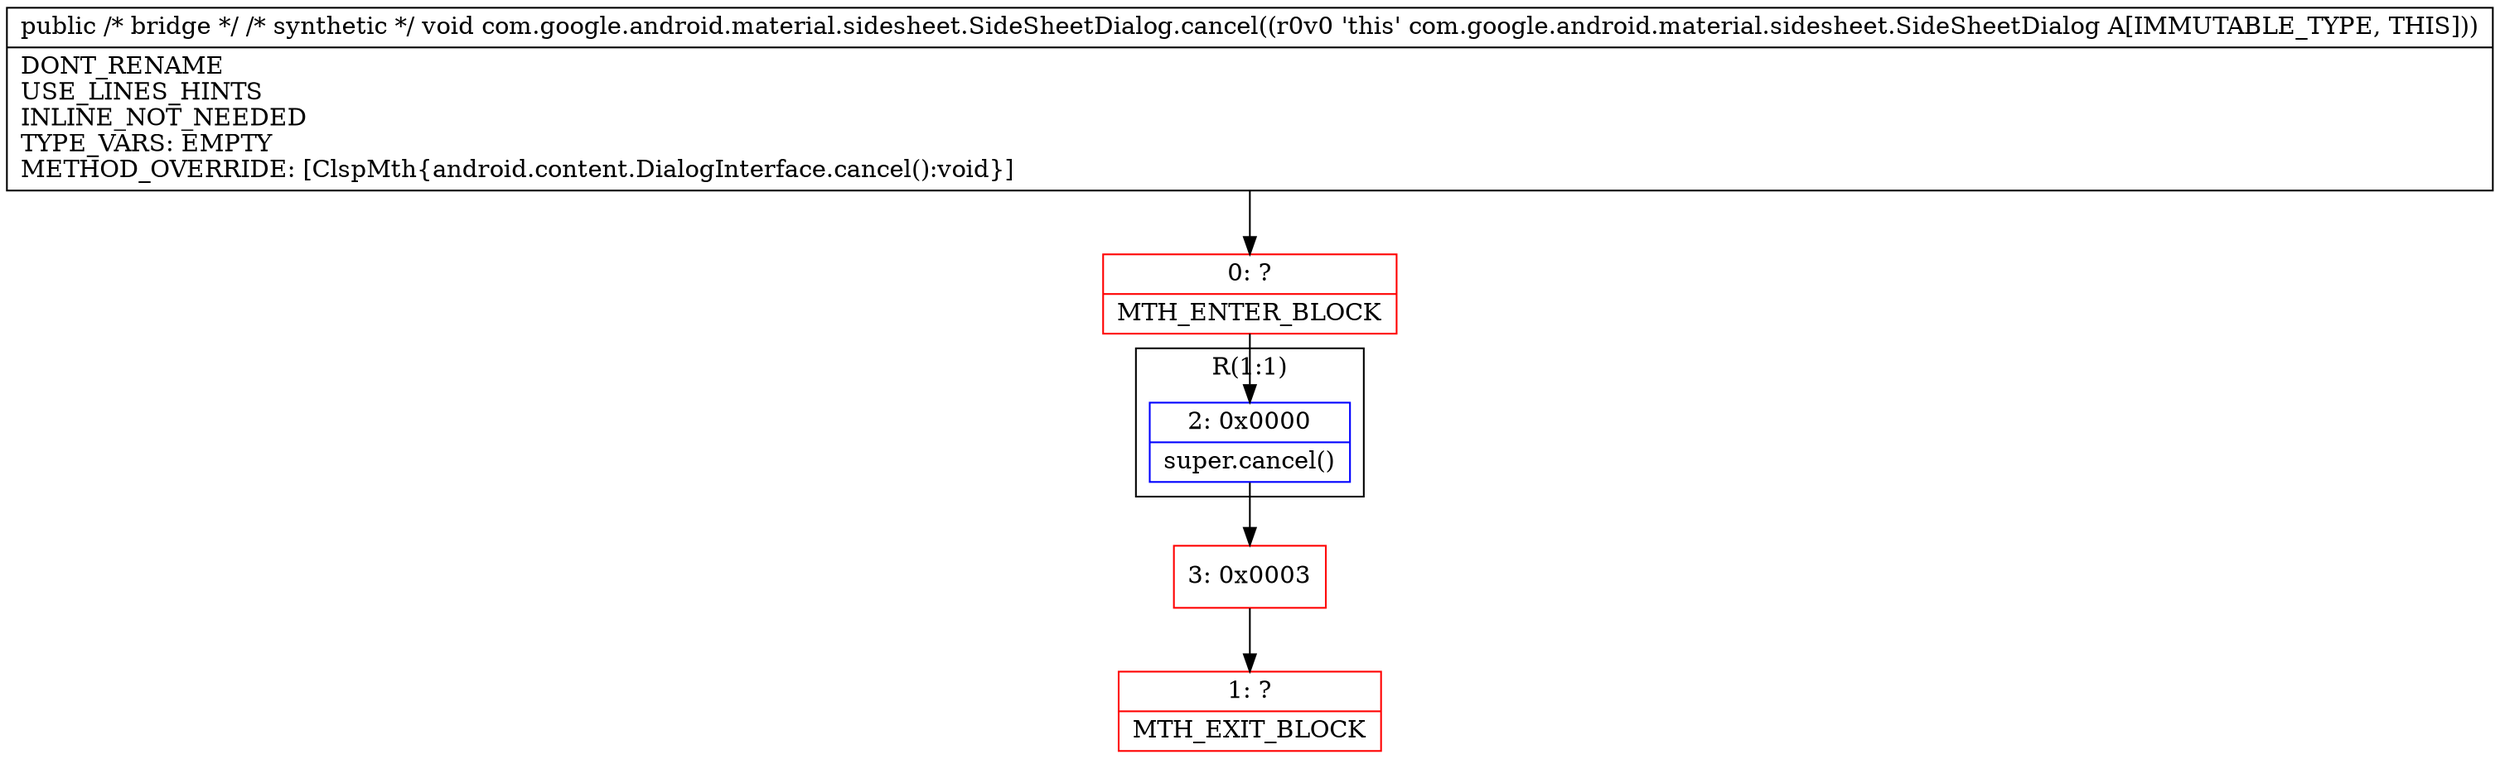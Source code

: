 digraph "CFG forcom.google.android.material.sidesheet.SideSheetDialog.cancel()V" {
subgraph cluster_Region_2106754120 {
label = "R(1:1)";
node [shape=record,color=blue];
Node_2 [shape=record,label="{2\:\ 0x0000|super.cancel()\l}"];
}
Node_0 [shape=record,color=red,label="{0\:\ ?|MTH_ENTER_BLOCK\l}"];
Node_3 [shape=record,color=red,label="{3\:\ 0x0003}"];
Node_1 [shape=record,color=red,label="{1\:\ ?|MTH_EXIT_BLOCK\l}"];
MethodNode[shape=record,label="{public \/* bridge *\/ \/* synthetic *\/ void com.google.android.material.sidesheet.SideSheetDialog.cancel((r0v0 'this' com.google.android.material.sidesheet.SideSheetDialog A[IMMUTABLE_TYPE, THIS]))  | DONT_RENAME\lUSE_LINES_HINTS\lINLINE_NOT_NEEDED\lTYPE_VARS: EMPTY\lMETHOD_OVERRIDE: [ClspMth\{android.content.DialogInterface.cancel():void\}]\l}"];
MethodNode -> Node_0;Node_2 -> Node_3;
Node_0 -> Node_2;
Node_3 -> Node_1;
}

